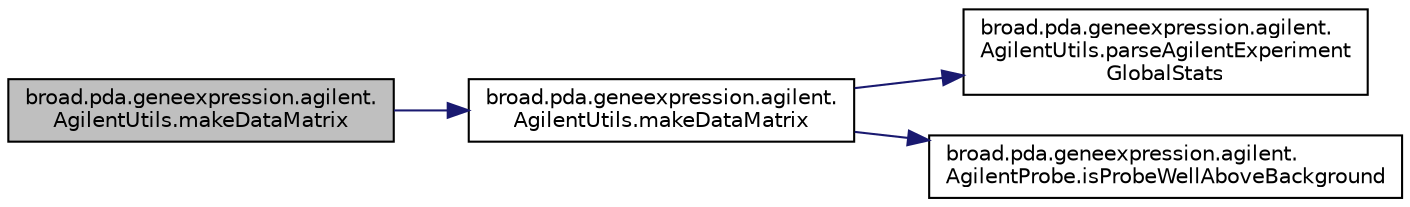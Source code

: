 digraph "broad.pda.geneexpression.agilent.AgilentUtils.makeDataMatrix"
{
  edge [fontname="Helvetica",fontsize="10",labelfontname="Helvetica",labelfontsize="10"];
  node [fontname="Helvetica",fontsize="10",shape=record];
  rankdir="LR";
  Node1 [label="broad.pda.geneexpression.agilent.\lAgilentUtils.makeDataMatrix",height=0.2,width=0.4,color="black", fillcolor="grey75", style="filled" fontcolor="black"];
  Node1 -> Node2 [color="midnightblue",fontsize="10",style="solid"];
  Node2 [label="broad.pda.geneexpression.agilent.\lAgilentUtils.makeDataMatrix",height=0.2,width=0.4,color="black", fillcolor="white", style="filled",URL="$classbroad_1_1pda_1_1geneexpression_1_1agilent_1_1_agilent_utils.html#a750231ef289737258a8ce9d3e6daac54"];
  Node2 -> Node3 [color="midnightblue",fontsize="10",style="solid"];
  Node3 [label="broad.pda.geneexpression.agilent.\lAgilentUtils.parseAgilentExperiment\lGlobalStats",height=0.2,width=0.4,color="black", fillcolor="white", style="filled",URL="$classbroad_1_1pda_1_1geneexpression_1_1agilent_1_1_agilent_utils.html#aec336dfe5711938e9b0a010e239e8543"];
  Node2 -> Node4 [color="midnightblue",fontsize="10",style="solid"];
  Node4 [label="broad.pda.geneexpression.agilent.\lAgilentProbe.isProbeWellAboveBackground",height=0.2,width=0.4,color="black", fillcolor="white", style="filled",URL="$classbroad_1_1pda_1_1geneexpression_1_1agilent_1_1_agilent_probe.html#abf9f43f7f9af0c6b270b8540524356e4"];
}
